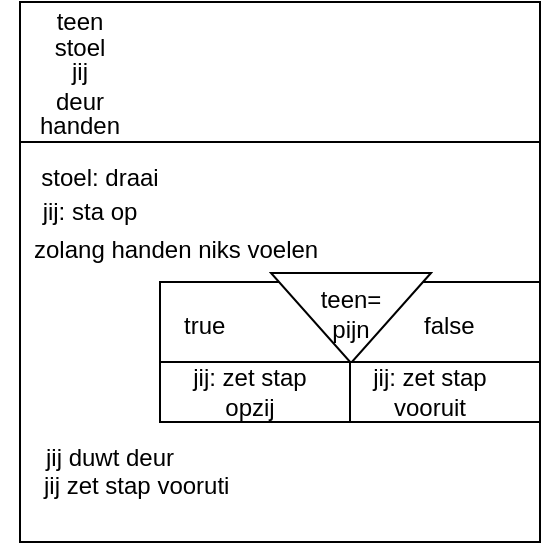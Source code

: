 <mxfile version="12.2.4" pages="1"><diagram id="0rWbaYCmwUg5v14xVdbE" name="Page-1"><mxGraphModel dx="720" dy="549" grid="1" gridSize="10" guides="1" tooltips="1" connect="1" arrows="1" fold="1" page="1" pageScale="1" pageWidth="850" pageHeight="1100" math="0" shadow="0"><root><mxCell id="0"/><mxCell id="1" parent="0"/><mxCell id="17" value="" style="rounded=0;whiteSpace=wrap;html=1;" parent="1" vertex="1"><mxGeometry x="160" y="70" width="260" height="270" as="geometry"/></mxCell><mxCell id="18" value="" style="rounded=0;whiteSpace=wrap;html=1;align=left;" parent="1" vertex="1"><mxGeometry x="160" y="70" width="260" height="70" as="geometry"/></mxCell><mxCell id="20" value="teen" style="text;html=1;strokeColor=none;fillColor=none;align=center;verticalAlign=middle;whiteSpace=wrap;rounded=0;" parent="1" vertex="1"><mxGeometry x="150" y="70" width="80" height="20" as="geometry"/></mxCell><mxCell id="22" value="stoel" style="text;html=1;strokeColor=none;fillColor=none;align=center;verticalAlign=middle;whiteSpace=wrap;rounded=0;" parent="1" vertex="1"><mxGeometry x="150" y="85" width="80" height="15" as="geometry"/></mxCell><mxCell id="24" value="jij" style="text;html=1;strokeColor=none;fillColor=none;align=center;verticalAlign=middle;whiteSpace=wrap;rounded=0;" parent="1" vertex="1"><mxGeometry x="150" y="97.5" width="80" height="15" as="geometry"/></mxCell><mxCell id="26" value="deur" style="text;html=1;strokeColor=none;fillColor=none;align=center;verticalAlign=middle;whiteSpace=wrap;rounded=0;" parent="1" vertex="1"><mxGeometry x="150" y="112.5" width="80" height="15" as="geometry"/></mxCell><mxCell id="27" value="stoel: draai" style="text;html=1;strokeColor=none;fillColor=none;align=center;verticalAlign=middle;whiteSpace=wrap;rounded=0;" parent="1" vertex="1"><mxGeometry x="160" y="150" width="80" height="15" as="geometry"/></mxCell><mxCell id="28" value="jij: sta op" style="text;html=1;strokeColor=none;fillColor=none;align=center;verticalAlign=middle;whiteSpace=wrap;rounded=0;" parent="1" vertex="1"><mxGeometry x="155" y="167" width="80" height="15" as="geometry"/></mxCell><mxCell id="30" value="" style="rounded=0;whiteSpace=wrap;html=1;" parent="1" vertex="1"><mxGeometry x="230" y="210" width="190" height="40" as="geometry"/></mxCell><mxCell id="31" value="" style="triangle;whiteSpace=wrap;html=1;rotation=90;" parent="1" vertex="1"><mxGeometry x="303" y="188" width="45" height="80" as="geometry"/></mxCell><mxCell id="32" value="handen" style="text;html=1;strokeColor=none;fillColor=none;align=center;verticalAlign=middle;whiteSpace=wrap;rounded=0;" parent="1" vertex="1"><mxGeometry x="150" y="124" width="80" height="15" as="geometry"/></mxCell><mxCell id="33" value="zolang handen niks voelen" style="text;html=1;" parent="1" vertex="1"><mxGeometry x="165" y="180" width="70" height="30" as="geometry"/></mxCell><mxCell id="34" value="true" style="text;html=1;resizable=0;points=[];autosize=1;align=left;verticalAlign=top;spacingTop=-4;" parent="1" vertex="1"><mxGeometry x="240" y="222" width="40" height="20" as="geometry"/></mxCell><mxCell id="35" style="edgeStyle=orthogonalEdgeStyle;rounded=0;orthogonalLoop=1;jettySize=auto;html=1;exitX=0.5;exitY=1;exitDx=0;exitDy=0;" parent="1" source="30" target="30" edge="1"><mxGeometry relative="1" as="geometry"/></mxCell><mxCell id="36" value="teen= pijn" style="text;html=1;strokeColor=none;fillColor=none;align=center;verticalAlign=middle;whiteSpace=wrap;rounded=0;" parent="1" vertex="1"><mxGeometry x="303" y="210" width="45" height="32" as="geometry"/></mxCell><mxCell id="37" value="false" style="text;html=1;resizable=0;points=[];autosize=1;align=left;verticalAlign=top;spacingTop=-4;" parent="1" vertex="1"><mxGeometry x="360" y="222" width="40" height="20" as="geometry"/></mxCell><mxCell id="38" value="" style="rounded=0;whiteSpace=wrap;html=1;" parent="1" vertex="1"><mxGeometry x="230" y="250" width="190" height="30" as="geometry"/></mxCell><mxCell id="39" value="" style="endArrow=none;html=1;entryX=0.5;entryY=1;entryDx=0;entryDy=0;exitX=0.5;exitY=1;exitDx=0;exitDy=0;" parent="1" source="38" target="30" edge="1"><mxGeometry width="50" height="50" relative="1" as="geometry"><mxPoint x="323" y="282" as="sourcePoint"/><mxPoint x="373" y="232" as="targetPoint"/></mxGeometry></mxCell><mxCell id="41" value="jij: zet stap vooruit&lt;span style=&quot;color: rgba(0 , 0 , 0 , 0) ; font-family: monospace ; font-size: 0px ; white-space: nowrap&quot;&gt;%3CmxGraphModel%3E%3Croot%3E%3CmxCell%20id%3D%220%22%2F%3E%3CmxCell%20id%3D%221%22%20parent%3D%220%22%2F%3E%3CmxCell%20id%3D%222%22%20value%3D%22jij%3A%20sta%20op%22%20style%3D%22text%3Bhtml%3D1%3BstrokeColor%3Dnone%3BfillColor%3Dnone%3Balign%3Dcenter%3BverticalAlign%3Dmiddle%3BwhiteSpace%3Dwrap%3Brounded%3D0%3B%22%20vertex%3D%221%22%20parent%3D%221%22%3E%3CmxGeometry%20x%3D%22160%22%20y%3D%22165%22%20width%3D%2280%22%20height%3D%2215%22%20as%3D%22geometry%22%2F%3E%3C%2FmxCell%3E%3C%2Froot%3E%3C%2FmxGraphModel%3E&lt;/span&gt;" style="text;html=1;strokeColor=none;fillColor=none;align=center;verticalAlign=middle;whiteSpace=wrap;rounded=0;" parent="1" vertex="1"><mxGeometry x="325" y="257.5" width="80" height="15" as="geometry"/></mxCell><mxCell id="42" value="jij: zet stap opzij&lt;span style=&quot;color: rgba(0 , 0 , 0 , 0) ; font-family: monospace ; font-size: 0px ; white-space: nowrap&quot;&gt;%3CmxGraphModel%3E%3Croot%3E%3CmxCell%20id%3D%220%22%2F%3E%3CmxCell%20id%3D%221%22%20parent%3D%220%22%2F%3E%3CmxCell%20id%3D%222%22%20value%3D%22jij%3A%20sta%20op%22%20style%3D%22text%3Bhtml%3D1%3BstrokeColor%3Dnone%3BfillColor%3Dnone%3Balign%3Dcenter%3BverticalAlign%3Dmiddle%3BwhiteSpace%3Dwrap%3Brounded%3D0%3B%22%20vertex%3D%221%22%20parent%3D%221%22%3E%3CmxGeometry%20x%3D%22160%22%20y%3D%22165%22%20width%3D%2280%22%20height%3D%2215%22%20as%3D%22geometry%22%2F%3E%3C%2FmxCell%3E%3C%2Froot%3E%3C%2FmxGraphModel%3E&lt;/span&gt;" style="text;html=1;strokeColor=none;fillColor=none;align=center;verticalAlign=middle;whiteSpace=wrap;rounded=0;" parent="1" vertex="1"><mxGeometry x="235" y="257.5" width="80" height="15" as="geometry"/></mxCell><mxCell id="43" value="jij duwt deur" style="text;html=1;strokeColor=none;fillColor=none;align=center;verticalAlign=middle;whiteSpace=wrap;rounded=0;" parent="1" vertex="1"><mxGeometry x="165" y="290" width="80" height="15" as="geometry"/></mxCell><mxCell id="44" value="jij zet stap vooruti" style="text;html=1;" parent="1" vertex="1"><mxGeometry x="170" y="297.5" width="90" height="30" as="geometry"/></mxCell></root></mxGraphModel></diagram></mxfile>